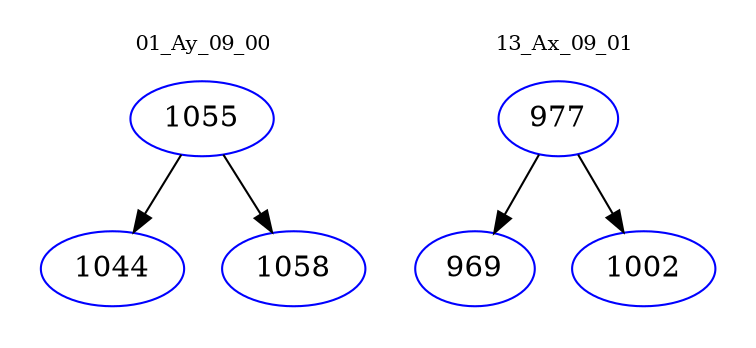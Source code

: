 digraph{
subgraph cluster_0 {
color = white
label = "01_Ay_09_00";
fontsize=10;
T0_1055 [label="1055", color="blue"]
T0_1055 -> T0_1044 [color="black"]
T0_1044 [label="1044", color="blue"]
T0_1055 -> T0_1058 [color="black"]
T0_1058 [label="1058", color="blue"]
}
subgraph cluster_1 {
color = white
label = "13_Ax_09_01";
fontsize=10;
T1_977 [label="977", color="blue"]
T1_977 -> T1_969 [color="black"]
T1_969 [label="969", color="blue"]
T1_977 -> T1_1002 [color="black"]
T1_1002 [label="1002", color="blue"]
}
}
